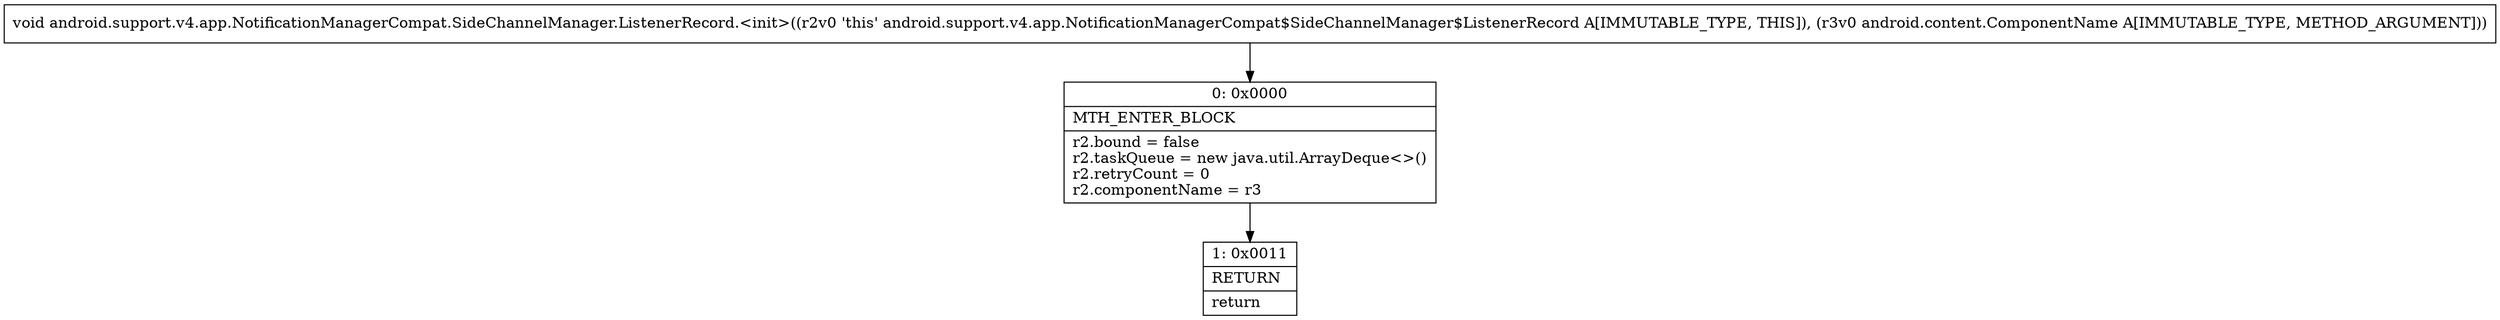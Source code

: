 digraph "CFG forandroid.support.v4.app.NotificationManagerCompat.SideChannelManager.ListenerRecord.\<init\>(Landroid\/content\/ComponentName;)V" {
Node_0 [shape=record,label="{0\:\ 0x0000|MTH_ENTER_BLOCK\l|r2.bound = false\lr2.taskQueue = new java.util.ArrayDeque\<\>()\lr2.retryCount = 0\lr2.componentName = r3\l}"];
Node_1 [shape=record,label="{1\:\ 0x0011|RETURN\l|return\l}"];
MethodNode[shape=record,label="{void android.support.v4.app.NotificationManagerCompat.SideChannelManager.ListenerRecord.\<init\>((r2v0 'this' android.support.v4.app.NotificationManagerCompat$SideChannelManager$ListenerRecord A[IMMUTABLE_TYPE, THIS]), (r3v0 android.content.ComponentName A[IMMUTABLE_TYPE, METHOD_ARGUMENT])) }"];
MethodNode -> Node_0;
Node_0 -> Node_1;
}

